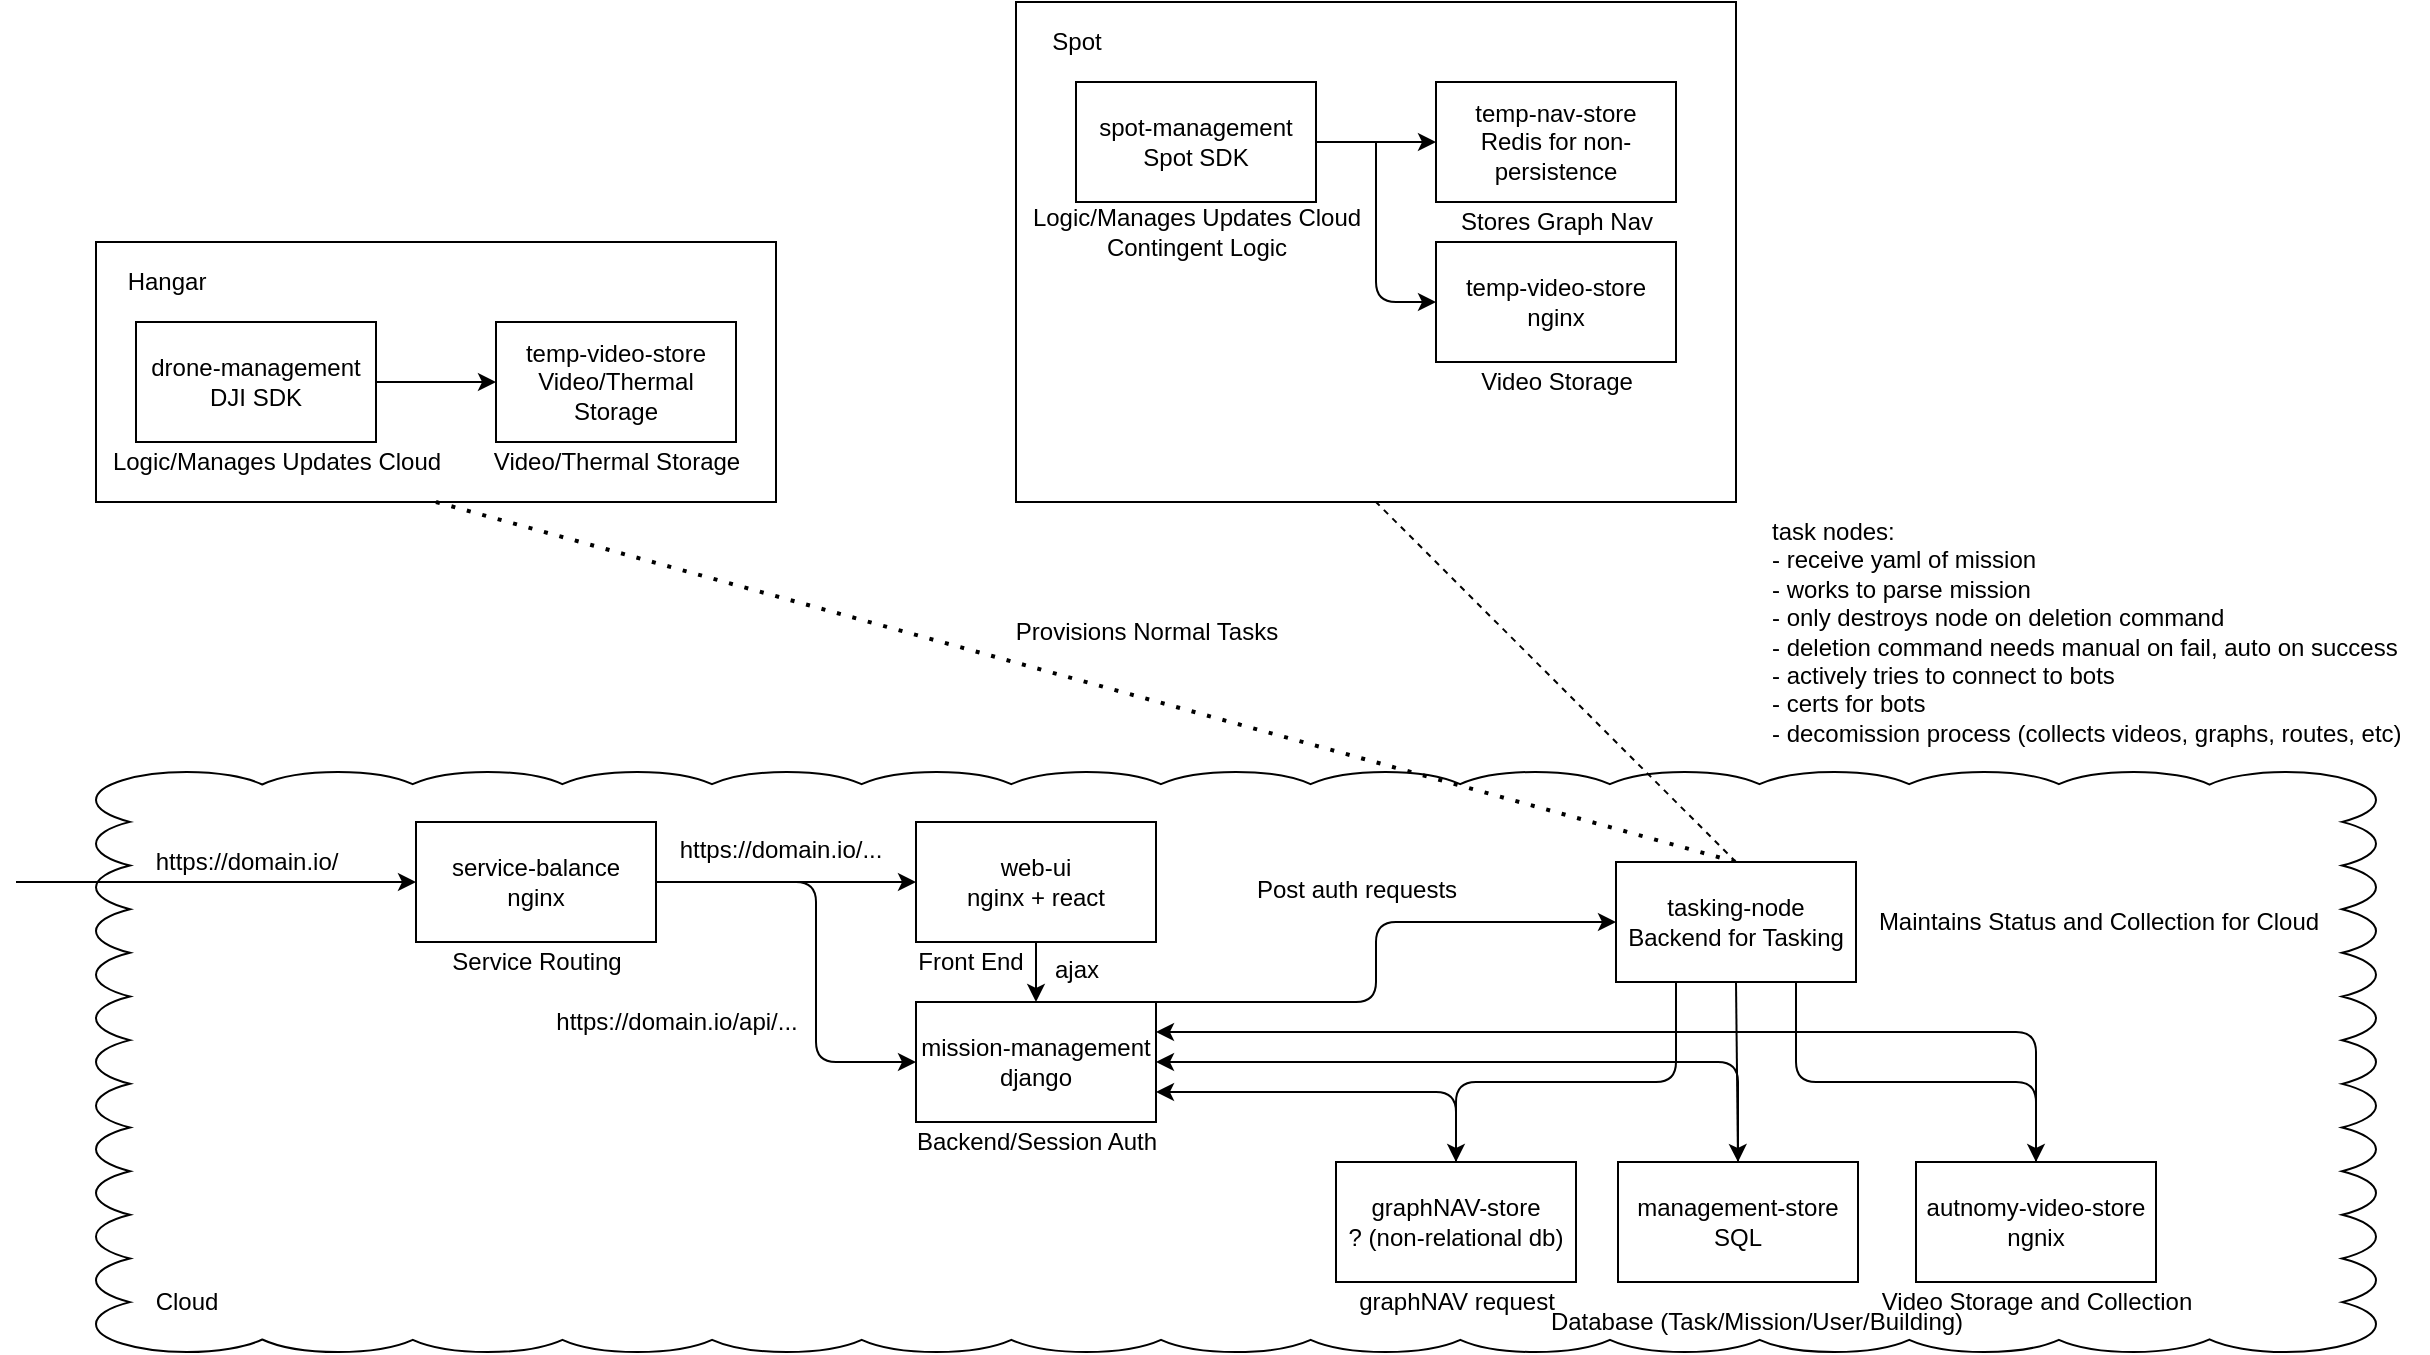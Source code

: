 <mxfile>
    <diagram id="MKfgannCSejDJkwCzxHz" name="Page-1">
        <mxGraphModel dx="1361" dy="667" grid="1" gridSize="10" guides="1" tooltips="1" connect="1" arrows="1" fold="1" page="1" pageScale="1" pageWidth="1100" pageHeight="850" math="0" shadow="0">
            <root>
                <mxCell id="0"/>
                <mxCell id="1" parent="0"/>
                <mxCell id="33" value="" style="whiteSpace=wrap;html=1;shape=mxgraph.basic.cloud_rect" vertex="1" parent="1">
                    <mxGeometry x="110" y="495" width="1140" height="290" as="geometry"/>
                </mxCell>
                <mxCell id="2" value="" style="rounded=0;whiteSpace=wrap;html=1;" vertex="1" parent="1">
                    <mxGeometry x="110" y="230" width="340" height="130" as="geometry"/>
                </mxCell>
                <mxCell id="4" value="drone-management&lt;br&gt;DJI SDK" style="rounded=0;whiteSpace=wrap;html=1;" vertex="1" parent="1">
                    <mxGeometry x="130" y="270" width="120" height="60" as="geometry"/>
                </mxCell>
                <mxCell id="5" value="Hangar" style="text;html=1;align=center;verticalAlign=middle;resizable=0;points=[];autosize=1;" vertex="1" parent="1">
                    <mxGeometry x="120" y="240" width="50" height="20" as="geometry"/>
                </mxCell>
                <mxCell id="8" value="service-balance&lt;br&gt;nginx" style="rounded=0;whiteSpace=wrap;html=1;" vertex="1" parent="1">
                    <mxGeometry x="270" y="520" width="120" height="60" as="geometry"/>
                </mxCell>
                <mxCell id="11" value="" style="endArrow=classic;html=1;exitX=1;exitY=0.5;exitDx=0;exitDy=0;entryX=0;entryY=0.5;entryDx=0;entryDy=0;" edge="1" parent="1" source="8" target="12">
                    <mxGeometry width="50" height="50" relative="1" as="geometry">
                        <mxPoint x="660" y="540" as="sourcePoint"/>
                        <mxPoint x="519.88" y="680.07" as="targetPoint"/>
                        <Array as="points">
                            <mxPoint x="470" y="550"/>
                            <mxPoint x="470" y="640"/>
                        </Array>
                    </mxGeometry>
                </mxCell>
                <mxCell id="12" value="mission-management&lt;br&gt;django" style="rounded=0;whiteSpace=wrap;html=1;" vertex="1" parent="1">
                    <mxGeometry x="520" y="610" width="120" height="60" as="geometry"/>
                </mxCell>
                <mxCell id="13" value="https://domain.io/api/..." style="text;html=1;align=center;verticalAlign=middle;resizable=0;points=[];autosize=1;" vertex="1" parent="1">
                    <mxGeometry x="330" y="610" width="140" height="20" as="geometry"/>
                </mxCell>
                <mxCell id="14" value="https://domain.io/..." style="text;html=1;align=center;verticalAlign=middle;resizable=0;points=[];autosize=1;" vertex="1" parent="1">
                    <mxGeometry x="392" y="524" width="120" height="20" as="geometry"/>
                </mxCell>
                <mxCell id="15" value="" style="endArrow=classic;html=1;" edge="1" parent="1">
                    <mxGeometry width="50" height="50" relative="1" as="geometry">
                        <mxPoint x="390" y="550" as="sourcePoint"/>
                        <mxPoint x="520" y="550" as="targetPoint"/>
                        <Array as="points">
                            <mxPoint x="470" y="550"/>
                        </Array>
                    </mxGeometry>
                </mxCell>
                <mxCell id="16" value="web-ui&lt;br&gt;nginx + react" style="rounded=0;whiteSpace=wrap;html=1;" vertex="1" parent="1">
                    <mxGeometry x="520" y="520" width="120" height="60" as="geometry"/>
                </mxCell>
                <mxCell id="17" value="" style="endArrow=classic;html=1;exitX=0.5;exitY=1;exitDx=0;exitDy=0;entryX=0.5;entryY=0;entryDx=0;entryDy=0;" edge="1" parent="1" source="16" target="12">
                    <mxGeometry width="50" height="50" relative="1" as="geometry">
                        <mxPoint x="670" y="620" as="sourcePoint"/>
                        <mxPoint x="720" y="570" as="targetPoint"/>
                    </mxGeometry>
                </mxCell>
                <mxCell id="18" value="ajax" style="text;html=1;align=center;verticalAlign=middle;resizable=0;points=[];autosize=1;" vertex="1" parent="1">
                    <mxGeometry x="580" y="584" width="40" height="20" as="geometry"/>
                </mxCell>
                <mxCell id="19" value="" style="endArrow=classic;html=1;exitX=0.5;exitY=0;exitDx=0;exitDy=0;entryX=1;entryY=0.75;entryDx=0;entryDy=0;" edge="1" parent="1" source="20" target="12">
                    <mxGeometry width="50" height="50" relative="1" as="geometry">
                        <mxPoint x="720" y="655" as="sourcePoint"/>
                        <mxPoint x="680" y="619" as="targetPoint"/>
                        <Array as="points">
                            <mxPoint x="790" y="655"/>
                        </Array>
                    </mxGeometry>
                </mxCell>
                <mxCell id="20" value="graphNAV-store&lt;br&gt;? (non-relational db)" style="rounded=0;whiteSpace=wrap;html=1;" vertex="1" parent="1">
                    <mxGeometry x="730" y="690" width="120" height="60" as="geometry"/>
                </mxCell>
                <mxCell id="21" value="" style="endArrow=classic;html=1;exitX=0.5;exitY=0;exitDx=0;exitDy=0;entryX=1;entryY=0.5;entryDx=0;entryDy=0;" edge="1" parent="1" source="22" target="12">
                    <mxGeometry width="50" height="50" relative="1" as="geometry">
                        <mxPoint x="800" y="625" as="sourcePoint"/>
                        <mxPoint x="640" y="630" as="targetPoint"/>
                        <Array as="points">
                            <mxPoint x="931" y="640"/>
                        </Array>
                    </mxGeometry>
                </mxCell>
                <mxCell id="22" value="management-store&lt;br&gt;SQL" style="rounded=0;whiteSpace=wrap;html=1;" vertex="1" parent="1">
                    <mxGeometry x="871" y="690" width="120" height="60" as="geometry"/>
                </mxCell>
                <mxCell id="23" value="graphNAV request" style="text;html=1;align=center;verticalAlign=middle;resizable=0;points=[];autosize=1;" vertex="1" parent="1">
                    <mxGeometry x="735" y="750" width="110" height="20" as="geometry"/>
                </mxCell>
                <mxCell id="24" value="Database (Task/Mission/User/Building)" style="text;html=1;align=center;verticalAlign=middle;resizable=0;points=[];autosize=1;" vertex="1" parent="1">
                    <mxGeometry x="830" y="760" width="220" height="20" as="geometry"/>
                </mxCell>
                <mxCell id="25" value="" style="endArrow=classic;html=1;exitX=0.5;exitY=0;exitDx=0;exitDy=0;entryX=1;entryY=0.25;entryDx=0;entryDy=0;" edge="1" parent="1" source="26" target="12">
                    <mxGeometry width="50" height="50" relative="1" as="geometry">
                        <mxPoint x="730" y="560" as="sourcePoint"/>
                        <mxPoint x="720" y="510" as="targetPoint"/>
                        <Array as="points">
                            <mxPoint x="1080" y="625"/>
                        </Array>
                    </mxGeometry>
                </mxCell>
                <mxCell id="26" value="autnomy-video-store&lt;br&gt;ngnix" style="rounded=0;whiteSpace=wrap;html=1;" vertex="1" parent="1">
                    <mxGeometry x="1020" y="690" width="120" height="60" as="geometry"/>
                </mxCell>
                <mxCell id="27" value="Video Storage and Collection" style="text;html=1;align=center;verticalAlign=middle;resizable=0;points=[];autosize=1;" vertex="1" parent="1">
                    <mxGeometry x="995" y="750" width="170" height="20" as="geometry"/>
                </mxCell>
                <mxCell id="28" value="" style="endArrow=classic;html=1;entryX=0;entryY=0.5;entryDx=0;entryDy=0;" edge="1" parent="1" target="8">
                    <mxGeometry width="50" height="50" relative="1" as="geometry">
                        <mxPoint x="70" y="550" as="sourcePoint"/>
                        <mxPoint x="570" y="460" as="targetPoint"/>
                    </mxGeometry>
                </mxCell>
                <mxCell id="29" value="https://domain.io/" style="text;html=1;align=center;verticalAlign=middle;resizable=0;points=[];autosize=1;" vertex="1" parent="1">
                    <mxGeometry x="130" y="530" width="110" height="20" as="geometry"/>
                </mxCell>
                <mxCell id="30" value="" style="rounded=0;whiteSpace=wrap;html=1;" vertex="1" parent="1">
                    <mxGeometry x="570" y="110" width="360" height="250" as="geometry"/>
                </mxCell>
                <mxCell id="31" value="spot-management&lt;br&gt;Spot SDK" style="rounded=0;whiteSpace=wrap;html=1;" vertex="1" parent="1">
                    <mxGeometry x="600" y="150" width="120" height="60" as="geometry"/>
                </mxCell>
                <mxCell id="32" value="Spot" style="text;html=1;align=center;verticalAlign=middle;resizable=0;points=[];autosize=1;" vertex="1" parent="1">
                    <mxGeometry x="580" y="120" width="40" height="20" as="geometry"/>
                </mxCell>
                <mxCell id="34" value="Cloud" style="text;html=1;align=center;verticalAlign=middle;resizable=0;points=[];autosize=1;" vertex="1" parent="1">
                    <mxGeometry x="130" y="750" width="50" height="20" as="geometry"/>
                </mxCell>
                <mxCell id="35" value="" style="endArrow=none;dashed=1;html=1;entryX=0.5;entryY=1;entryDx=0;entryDy=0;exitX=0.5;exitY=0;exitDx=0;exitDy=0;" edge="1" parent="1" source="52" target="30">
                    <mxGeometry width="50" height="50" relative="1" as="geometry">
                        <mxPoint x="580" y="500" as="sourcePoint"/>
                        <mxPoint x="630" y="450" as="targetPoint"/>
                    </mxGeometry>
                </mxCell>
                <mxCell id="36" value="Provisions Normal Tasks" style="text;html=1;align=center;verticalAlign=middle;resizable=0;points=[];autosize=1;" vertex="1" parent="1">
                    <mxGeometry x="560" y="415" width="150" height="20" as="geometry"/>
                </mxCell>
                <mxCell id="37" value="temp-video-store&lt;br&gt;nginx" style="rounded=0;whiteSpace=wrap;html=1;" vertex="1" parent="1">
                    <mxGeometry x="780" y="230" width="120" height="60" as="geometry"/>
                </mxCell>
                <mxCell id="38" value="temp-nav-store&lt;br&gt;Redis for non-persistence" style="rounded=0;whiteSpace=wrap;html=1;" vertex="1" parent="1">
                    <mxGeometry x="780" y="150" width="120" height="60" as="geometry"/>
                </mxCell>
                <mxCell id="39" value="" style="endArrow=classic;html=1;exitX=1;exitY=0.5;exitDx=0;exitDy=0;entryX=0;entryY=0.5;entryDx=0;entryDy=0;" edge="1" parent="1" source="31" target="38">
                    <mxGeometry width="50" height="50" relative="1" as="geometry">
                        <mxPoint x="710" y="320" as="sourcePoint"/>
                        <mxPoint x="760" y="270" as="targetPoint"/>
                    </mxGeometry>
                </mxCell>
                <mxCell id="40" value="" style="endArrow=classic;html=1;entryX=0;entryY=0.5;entryDx=0;entryDy=0;" edge="1" parent="1" target="37">
                    <mxGeometry width="50" height="50" relative="1" as="geometry">
                        <mxPoint x="750" y="180" as="sourcePoint"/>
                        <mxPoint x="760" y="270" as="targetPoint"/>
                        <Array as="points">
                            <mxPoint x="750" y="260"/>
                        </Array>
                    </mxGeometry>
                </mxCell>
                <mxCell id="41" value="temp-video-store&lt;br&gt;Video/Thermal Storage" style="rounded=0;whiteSpace=wrap;html=1;" vertex="1" parent="1">
                    <mxGeometry x="310" y="270" width="120" height="60" as="geometry"/>
                </mxCell>
                <mxCell id="42" value="" style="endArrow=classic;html=1;exitX=1;exitY=0.5;exitDx=0;exitDy=0;entryX=0;entryY=0.5;entryDx=0;entryDy=0;" edge="1" parent="1" source="4" target="41">
                    <mxGeometry width="50" height="50" relative="1" as="geometry">
                        <mxPoint x="560" y="470" as="sourcePoint"/>
                        <mxPoint x="610" y="420" as="targetPoint"/>
                    </mxGeometry>
                </mxCell>
                <mxCell id="43" value="" style="endArrow=none;dashed=1;html=1;dashPattern=1 3;strokeWidth=2;exitX=0.5;exitY=1;exitDx=0;exitDy=0;entryX=0.5;entryY=0;entryDx=0;entryDy=0;" edge="1" parent="1" source="2" target="52">
                    <mxGeometry width="50" height="50" relative="1" as="geometry">
                        <mxPoint x="570" y="420" as="sourcePoint"/>
                        <mxPoint x="570" y="490" as="targetPoint"/>
                    </mxGeometry>
                </mxCell>
                <mxCell id="44" value="Video/Thermal Storage" style="text;html=1;align=center;verticalAlign=middle;resizable=0;points=[];autosize=1;" vertex="1" parent="1">
                    <mxGeometry x="300" y="330" width="140" height="20" as="geometry"/>
                </mxCell>
                <mxCell id="45" value="Logic/Manages Updates Cloud" style="text;html=1;align=center;verticalAlign=middle;resizable=0;points=[];autosize=1;" vertex="1" parent="1">
                    <mxGeometry x="110" y="330" width="180" height="20" as="geometry"/>
                </mxCell>
                <mxCell id="46" value="Logic/Manages Updates Cloud&lt;br&gt;Contingent Logic" style="text;html=1;align=center;verticalAlign=middle;resizable=0;points=[];autosize=1;" vertex="1" parent="1">
                    <mxGeometry x="570" y="210" width="180" height="30" as="geometry"/>
                </mxCell>
                <mxCell id="47" value="Stores Graph Nav" style="text;html=1;align=center;verticalAlign=middle;resizable=0;points=[];autosize=1;" vertex="1" parent="1">
                    <mxGeometry x="785" y="210" width="110" height="20" as="geometry"/>
                </mxCell>
                <mxCell id="48" value="Video Storage" style="text;html=1;align=center;verticalAlign=middle;resizable=0;points=[];autosize=1;" vertex="1" parent="1">
                    <mxGeometry x="795" y="290" width="90" height="20" as="geometry"/>
                </mxCell>
                <mxCell id="49" value="Service Routing" style="text;html=1;align=center;verticalAlign=middle;resizable=0;points=[];autosize=1;" vertex="1" parent="1">
                    <mxGeometry x="280" y="580" width="100" height="20" as="geometry"/>
                </mxCell>
                <mxCell id="50" value="Backend/Session Auth" style="text;html=1;align=center;verticalAlign=middle;resizable=0;points=[];autosize=1;" vertex="1" parent="1">
                    <mxGeometry x="510" y="670" width="140" height="20" as="geometry"/>
                </mxCell>
                <mxCell id="51" value="Front End" style="text;html=1;align=center;verticalAlign=middle;resizable=0;points=[];autosize=1;" vertex="1" parent="1">
                    <mxGeometry x="512" y="580" width="70" height="20" as="geometry"/>
                </mxCell>
                <mxCell id="52" value="tasking-node&lt;br&gt;Backend for Tasking" style="rounded=0;whiteSpace=wrap;html=1;" vertex="1" parent="1">
                    <mxGeometry x="870" y="540" width="120" height="60" as="geometry"/>
                </mxCell>
                <mxCell id="53" value="" style="endArrow=classic;html=1;exitX=1;exitY=0;exitDx=0;exitDy=0;entryX=0;entryY=0.5;entryDx=0;entryDy=0;" edge="1" parent="1" source="12" target="52">
                    <mxGeometry width="50" height="50" relative="1" as="geometry">
                        <mxPoint x="880" y="460" as="sourcePoint"/>
                        <mxPoint x="930" y="410" as="targetPoint"/>
                        <Array as="points">
                            <mxPoint x="750" y="610"/>
                            <mxPoint x="750" y="570"/>
                        </Array>
                    </mxGeometry>
                </mxCell>
                <mxCell id="54" value="Post auth requests" style="text;html=1;align=center;verticalAlign=middle;resizable=0;points=[];autosize=1;" vertex="1" parent="1">
                    <mxGeometry x="680" y="544" width="120" height="20" as="geometry"/>
                </mxCell>
                <mxCell id="55" value="Maintains Status and Collection for Cloud" style="text;html=1;align=center;verticalAlign=middle;resizable=0;points=[];autosize=1;" vertex="1" parent="1">
                    <mxGeometry x="991" y="560" width="240" height="20" as="geometry"/>
                </mxCell>
                <mxCell id="56" value="" style="endArrow=classic;html=1;entryX=0.5;entryY=0;entryDx=0;entryDy=0;exitX=0.5;exitY=1;exitDx=0;exitDy=0;" edge="1" parent="1" source="52" target="22">
                    <mxGeometry width="50" height="50" relative="1" as="geometry">
                        <mxPoint x="880" y="460" as="sourcePoint"/>
                        <mxPoint x="930" y="410" as="targetPoint"/>
                    </mxGeometry>
                </mxCell>
                <mxCell id="59" value="" style="endArrow=classic;html=1;exitX=0.75;exitY=1;exitDx=0;exitDy=0;entryX=0.5;entryY=0;entryDx=0;entryDy=0;" edge="1" parent="1" source="52" target="26">
                    <mxGeometry width="50" height="50" relative="1" as="geometry">
                        <mxPoint x="880" y="460" as="sourcePoint"/>
                        <mxPoint x="930" y="410" as="targetPoint"/>
                        <Array as="points">
                            <mxPoint x="960" y="650"/>
                            <mxPoint x="1080" y="650"/>
                        </Array>
                    </mxGeometry>
                </mxCell>
                <mxCell id="60" value="" style="endArrow=classic;html=1;exitX=0.25;exitY=1;exitDx=0;exitDy=0;entryX=0.5;entryY=0;entryDx=0;entryDy=0;" edge="1" parent="1" source="52" target="20">
                    <mxGeometry width="50" height="50" relative="1" as="geometry">
                        <mxPoint x="970" y="610" as="sourcePoint"/>
                        <mxPoint x="1090" y="700" as="targetPoint"/>
                        <Array as="points">
                            <mxPoint x="900" y="650"/>
                            <mxPoint x="790" y="650"/>
                        </Array>
                    </mxGeometry>
                </mxCell>
                <mxCell id="62" value="task nodes:&lt;br&gt;- receive yaml of mission&lt;br&gt;- works to parse mission&lt;br&gt;- only destroys node on deletion command&lt;br&gt;- deletion command needs manual on fail, auto on success&lt;br&gt;- actively tries to connect to bots&lt;br&gt;- certs for bots&lt;br&gt;- decomission process (collects videos, graphs, routes, etc)" style="text;html=1;align=left;verticalAlign=middle;resizable=0;points=[];autosize=1;" vertex="1" parent="1">
                    <mxGeometry x="946" y="365" width="330" height="120" as="geometry"/>
                </mxCell>
            </root>
        </mxGraphModel>
    </diagram>
</mxfile>